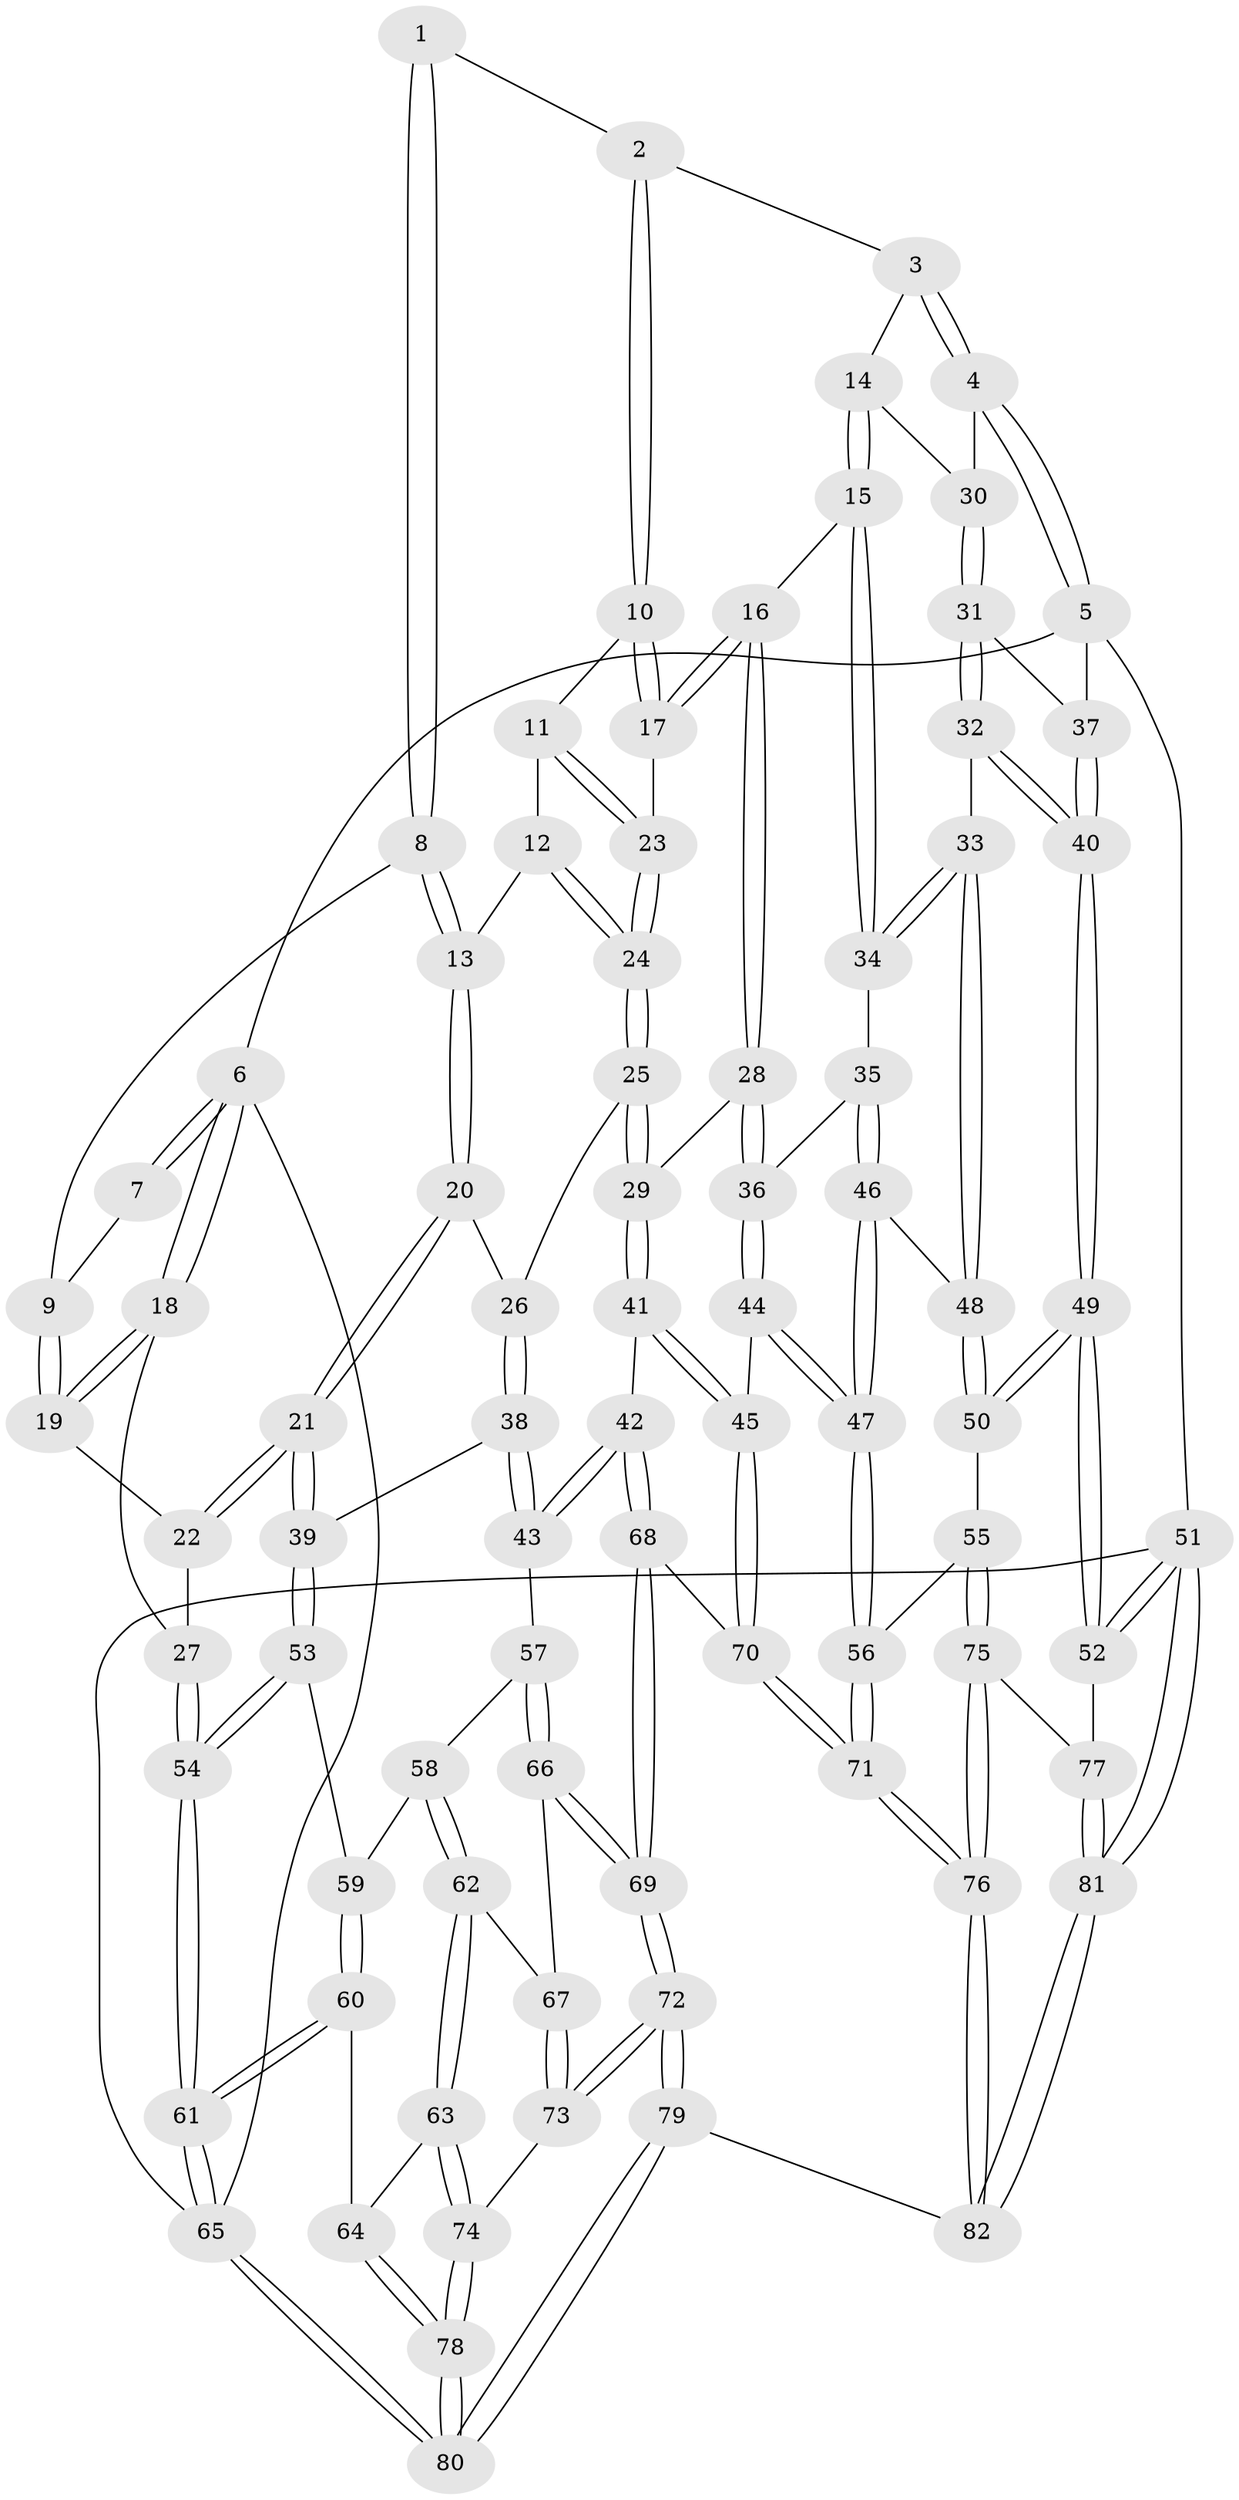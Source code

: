 // coarse degree distribution, {4: 0.375, 8: 0.041666666666666664, 3: 0.25, 5: 0.20833333333333334, 2: 0.041666666666666664, 7: 0.041666666666666664, 6: 0.041666666666666664}
// Generated by graph-tools (version 1.1) at 2025/21/03/04/25 18:21:21]
// undirected, 82 vertices, 202 edges
graph export_dot {
graph [start="1"]
  node [color=gray90,style=filled];
  1 [pos="+0.33870582761936086+0"];
  2 [pos="+0.7319486558714056+0"];
  3 [pos="+0.8584138106251571+0"];
  4 [pos="+1+0"];
  5 [pos="+1+0"];
  6 [pos="+0+0"];
  7 [pos="+0.2317729568352241+0"];
  8 [pos="+0.30130947297769567+0.12559550771874325"];
  9 [pos="+0.14298342957816942+0.15229168605025328"];
  10 [pos="+0.7302046567701468+0"];
  11 [pos="+0.5768933047600153+0.12466067093234544"];
  12 [pos="+0.5413959622432994+0.16655665166676495"];
  13 [pos="+0.36163815078637923+0.20498439086088813"];
  14 [pos="+0.8573598679688461+0.31604974428171134"];
  15 [pos="+0.7990875086145214+0.31542989097568325"];
  16 [pos="+0.7760704384815514+0.29281923283267436"];
  17 [pos="+0.7634437243552502+0.27543644002174295"];
  18 [pos="+0+0"];
  19 [pos="+0.1267529841150771+0.16000323300552563"];
  20 [pos="+0.3350713974521401+0.3016442294635713"];
  21 [pos="+0.20541544223188946+0.43385858167876923"];
  22 [pos="+0.10845311075392661+0.2401045101460947"];
  23 [pos="+0.6853284171766529+0.2924299215933343"];
  24 [pos="+0.5698859760687444+0.39627227881913196"];
  25 [pos="+0.5692011948567501+0.400327179804502"];
  26 [pos="+0.5454227348052919+0.40336831713385474"];
  27 [pos="+0+0.29687914751950467"];
  28 [pos="+0.6028015903514253+0.4303294115850978"];
  29 [pos="+0.5935516414539076+0.42599138691518196"];
  30 [pos="+0.8717887573213449+0.31963558599869063"];
  31 [pos="+0.9128399025282591+0.35807236127927333"];
  32 [pos="+0.941442931931024+0.4373680127425758"];
  33 [pos="+0.7985116544870482+0.4851476577564853"];
  34 [pos="+0.7951572553746775+0.3267001938140247"];
  35 [pos="+0.6481142952397623+0.4568322343105654"];
  36 [pos="+0.644354374962654+0.4552743701200713"];
  37 [pos="+1+0"];
  38 [pos="+0.370557251740607+0.5277836941183836"];
  39 [pos="+0.20428853428233526+0.43914781808034387"];
  40 [pos="+1+0.5771552664200855"];
  41 [pos="+0.4949909130824637+0.6692805726546319"];
  42 [pos="+0.4555703983269809+0.6683959997313006"];
  43 [pos="+0.43183989243388177+0.653812765038176"];
  44 [pos="+0.5728529698892061+0.696475551528842"];
  45 [pos="+0.5448137692533103+0.6903589430624838"];
  46 [pos="+0.7324382707998525+0.5177779868124128"];
  47 [pos="+0.5866678240615206+0.7016133602116604"];
  48 [pos="+0.7569295000474039+0.5239380205499248"];
  49 [pos="+1+0.7708998581682727"];
  50 [pos="+0.8624513931177097+0.7155749123469907"];
  51 [pos="+1+1"];
  52 [pos="+1+0.8045936267830068"];
  53 [pos="+0.14840775933484013+0.48868759005318313"];
  54 [pos="+0+0.492225824179164"];
  55 [pos="+0.77413234300862+0.7564360792374523"];
  56 [pos="+0.6142220531913576+0.7253238361717197"];
  57 [pos="+0.2914636118413552+0.7093034602189167"];
  58 [pos="+0.16143411499378385+0.6172011486362088"];
  59 [pos="+0.1591087782067644+0.6010162884702405"];
  60 [pos="+0+0.7930481670142456"];
  61 [pos="+0+0.7926935850478445"];
  62 [pos="+0.09493620263465063+0.7752670314279948"];
  63 [pos="+0.042314237537001045+0.8033337831932494"];
  64 [pos="+0.03338840235756078+0.8061834170463443"];
  65 [pos="+0+1"];
  66 [pos="+0.2781860366885146+0.7722564878018641"];
  67 [pos="+0.17749440123080293+0.8091201552891671"];
  68 [pos="+0.3892659239158426+0.8896347651811642"];
  69 [pos="+0.3709617159145788+0.9003844393830667"];
  70 [pos="+0.492380464427496+0.8973482034514082"];
  71 [pos="+0.5808505802142461+0.9299705405055662"];
  72 [pos="+0.3454033172740759+0.9399929233968216"];
  73 [pos="+0.2128758797790571+0.8820010879592739"];
  74 [pos="+0.1627792968990775+0.9299278527013026"];
  75 [pos="+0.7340583983674692+0.8778869939202297"];
  76 [pos="+0.6080452835519322+0.9643545146870062"];
  77 [pos="+0.7919343108206792+0.9424401377223499"];
  78 [pos="+0.12295614175937385+1"];
  79 [pos="+0.2962924428507151+1"];
  80 [pos="+0.1326539750876037+1"];
  81 [pos="+0.7845944494333253+1"];
  82 [pos="+0.6296224503127578+1"];
  1 -- 2;
  1 -- 8;
  1 -- 8;
  2 -- 3;
  2 -- 10;
  2 -- 10;
  3 -- 4;
  3 -- 4;
  3 -- 14;
  4 -- 5;
  4 -- 5;
  4 -- 30;
  5 -- 6;
  5 -- 37;
  5 -- 51;
  6 -- 7;
  6 -- 7;
  6 -- 18;
  6 -- 18;
  6 -- 65;
  7 -- 9;
  8 -- 9;
  8 -- 13;
  8 -- 13;
  9 -- 19;
  9 -- 19;
  10 -- 11;
  10 -- 17;
  10 -- 17;
  11 -- 12;
  11 -- 23;
  11 -- 23;
  12 -- 13;
  12 -- 24;
  12 -- 24;
  13 -- 20;
  13 -- 20;
  14 -- 15;
  14 -- 15;
  14 -- 30;
  15 -- 16;
  15 -- 34;
  15 -- 34;
  16 -- 17;
  16 -- 17;
  16 -- 28;
  16 -- 28;
  17 -- 23;
  18 -- 19;
  18 -- 19;
  18 -- 27;
  19 -- 22;
  20 -- 21;
  20 -- 21;
  20 -- 26;
  21 -- 22;
  21 -- 22;
  21 -- 39;
  21 -- 39;
  22 -- 27;
  23 -- 24;
  23 -- 24;
  24 -- 25;
  24 -- 25;
  25 -- 26;
  25 -- 29;
  25 -- 29;
  26 -- 38;
  26 -- 38;
  27 -- 54;
  27 -- 54;
  28 -- 29;
  28 -- 36;
  28 -- 36;
  29 -- 41;
  29 -- 41;
  30 -- 31;
  30 -- 31;
  31 -- 32;
  31 -- 32;
  31 -- 37;
  32 -- 33;
  32 -- 40;
  32 -- 40;
  33 -- 34;
  33 -- 34;
  33 -- 48;
  33 -- 48;
  34 -- 35;
  35 -- 36;
  35 -- 46;
  35 -- 46;
  36 -- 44;
  36 -- 44;
  37 -- 40;
  37 -- 40;
  38 -- 39;
  38 -- 43;
  38 -- 43;
  39 -- 53;
  39 -- 53;
  40 -- 49;
  40 -- 49;
  41 -- 42;
  41 -- 45;
  41 -- 45;
  42 -- 43;
  42 -- 43;
  42 -- 68;
  42 -- 68;
  43 -- 57;
  44 -- 45;
  44 -- 47;
  44 -- 47;
  45 -- 70;
  45 -- 70;
  46 -- 47;
  46 -- 47;
  46 -- 48;
  47 -- 56;
  47 -- 56;
  48 -- 50;
  48 -- 50;
  49 -- 50;
  49 -- 50;
  49 -- 52;
  49 -- 52;
  50 -- 55;
  51 -- 52;
  51 -- 52;
  51 -- 81;
  51 -- 81;
  51 -- 65;
  52 -- 77;
  53 -- 54;
  53 -- 54;
  53 -- 59;
  54 -- 61;
  54 -- 61;
  55 -- 56;
  55 -- 75;
  55 -- 75;
  56 -- 71;
  56 -- 71;
  57 -- 58;
  57 -- 66;
  57 -- 66;
  58 -- 59;
  58 -- 62;
  58 -- 62;
  59 -- 60;
  59 -- 60;
  60 -- 61;
  60 -- 61;
  60 -- 64;
  61 -- 65;
  61 -- 65;
  62 -- 63;
  62 -- 63;
  62 -- 67;
  63 -- 64;
  63 -- 74;
  63 -- 74;
  64 -- 78;
  64 -- 78;
  65 -- 80;
  65 -- 80;
  66 -- 67;
  66 -- 69;
  66 -- 69;
  67 -- 73;
  67 -- 73;
  68 -- 69;
  68 -- 69;
  68 -- 70;
  69 -- 72;
  69 -- 72;
  70 -- 71;
  70 -- 71;
  71 -- 76;
  71 -- 76;
  72 -- 73;
  72 -- 73;
  72 -- 79;
  72 -- 79;
  73 -- 74;
  74 -- 78;
  74 -- 78;
  75 -- 76;
  75 -- 76;
  75 -- 77;
  76 -- 82;
  76 -- 82;
  77 -- 81;
  77 -- 81;
  78 -- 80;
  78 -- 80;
  79 -- 80;
  79 -- 80;
  79 -- 82;
  81 -- 82;
  81 -- 82;
}
